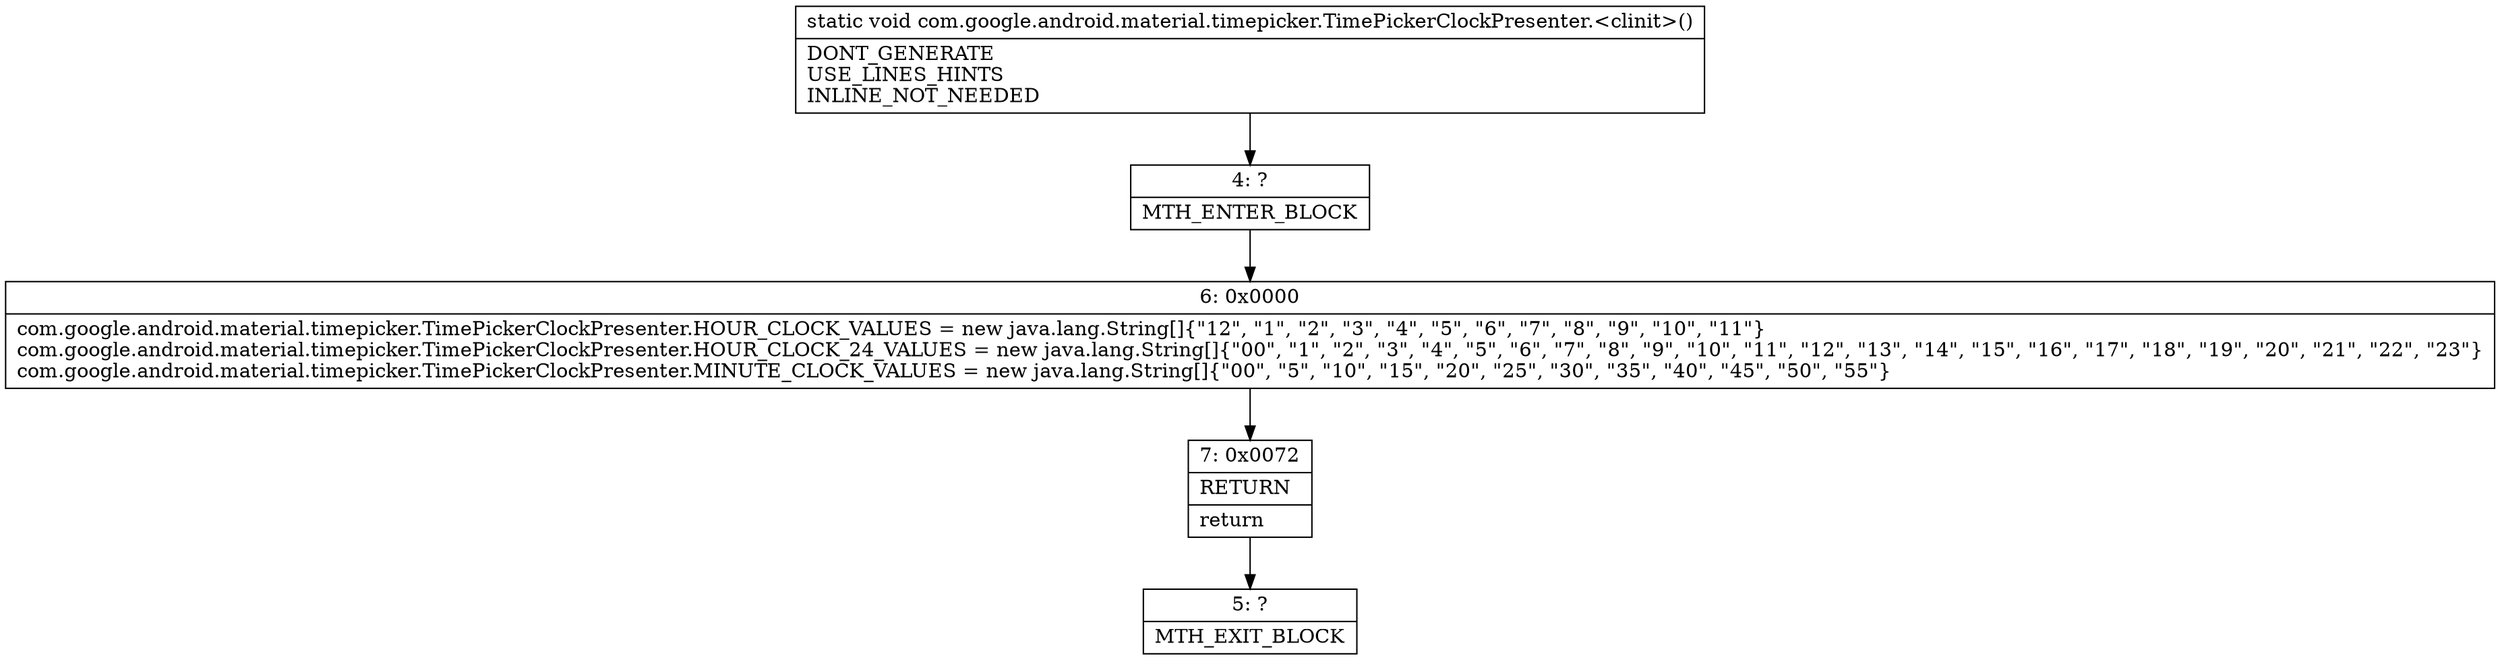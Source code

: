 digraph "CFG forcom.google.android.material.timepicker.TimePickerClockPresenter.\<clinit\>()V" {
Node_4 [shape=record,label="{4\:\ ?|MTH_ENTER_BLOCK\l}"];
Node_6 [shape=record,label="{6\:\ 0x0000|com.google.android.material.timepicker.TimePickerClockPresenter.HOUR_CLOCK_VALUES = new java.lang.String[]\{\"12\", \"1\", \"2\", \"3\", \"4\", \"5\", \"6\", \"7\", \"8\", \"9\", \"10\", \"11\"\}\lcom.google.android.material.timepicker.TimePickerClockPresenter.HOUR_CLOCK_24_VALUES = new java.lang.String[]\{\"00\", \"1\", \"2\", \"3\", \"4\", \"5\", \"6\", \"7\", \"8\", \"9\", \"10\", \"11\", \"12\", \"13\", \"14\", \"15\", \"16\", \"17\", \"18\", \"19\", \"20\", \"21\", \"22\", \"23\"\}\lcom.google.android.material.timepicker.TimePickerClockPresenter.MINUTE_CLOCK_VALUES = new java.lang.String[]\{\"00\", \"5\", \"10\", \"15\", \"20\", \"25\", \"30\", \"35\", \"40\", \"45\", \"50\", \"55\"\}\l}"];
Node_7 [shape=record,label="{7\:\ 0x0072|RETURN\l|return\l}"];
Node_5 [shape=record,label="{5\:\ ?|MTH_EXIT_BLOCK\l}"];
MethodNode[shape=record,label="{static void com.google.android.material.timepicker.TimePickerClockPresenter.\<clinit\>()  | DONT_GENERATE\lUSE_LINES_HINTS\lINLINE_NOT_NEEDED\l}"];
MethodNode -> Node_4;Node_4 -> Node_6;
Node_6 -> Node_7;
Node_7 -> Node_5;
}

